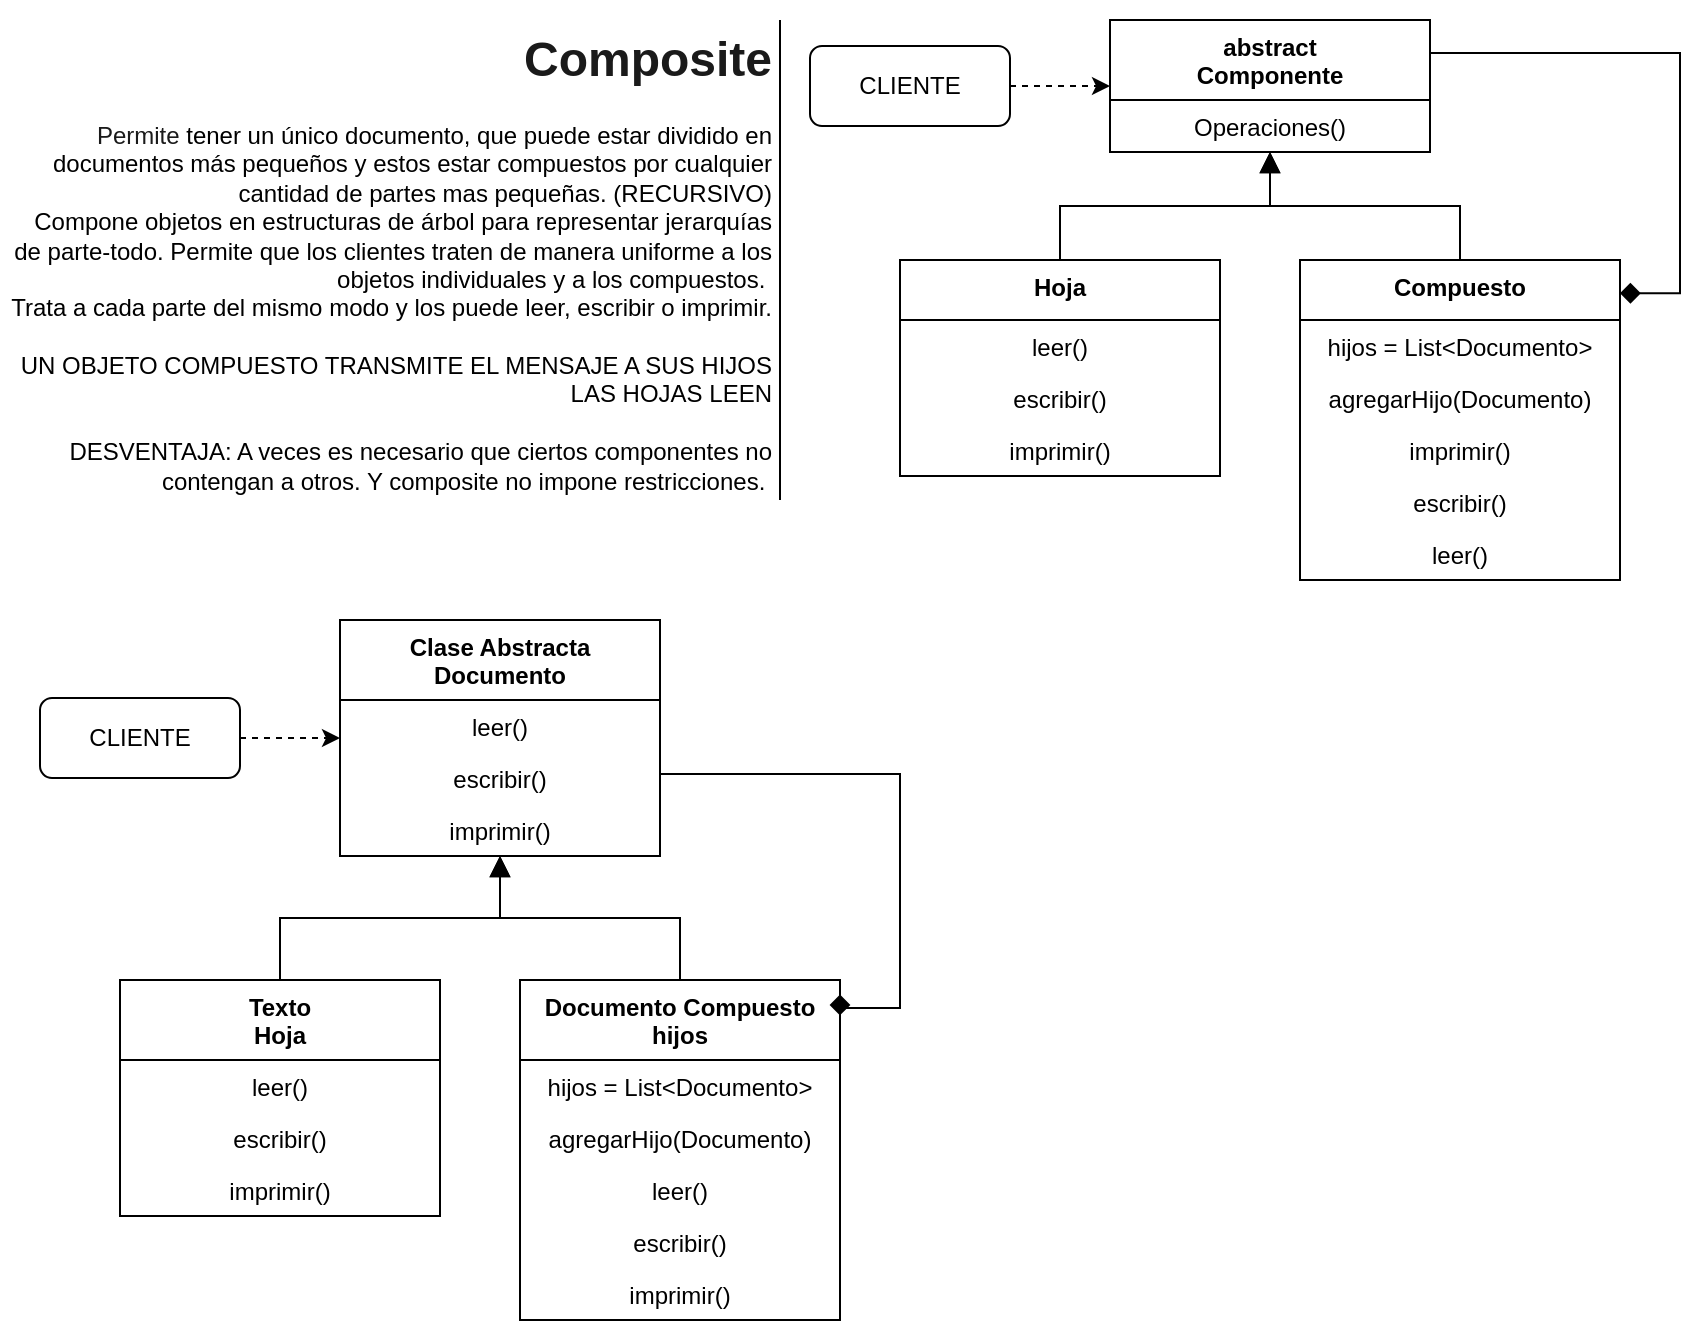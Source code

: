 <mxfile version="14.7.3" type="github" pages="2"><diagram id="Y9BkPkcYDif9DkWYkwm6" name="6 Composite"><mxGraphModel dx="868" dy="520" grid="1" gridSize="10" guides="1" tooltips="1" connect="1" arrows="1" fold="1" page="1" pageScale="1" pageWidth="850" pageHeight="1100" math="0" shadow="0"><root><mxCell id="5gZ_trMiSi1T-RBZhrQ6-0"/><mxCell id="5gZ_trMiSi1T-RBZhrQ6-1" parent="5gZ_trMiSi1T-RBZhrQ6-0"/><mxCell id="PnXHfj2zv8V9_ceOidOT-2" value="abstract&#10;Componente" style="swimlane;fontStyle=1;align=center;verticalAlign=top;childLayout=stackLayout;horizontal=1;startSize=40;horizontalStack=0;resizeParent=1;resizeParentMax=0;resizeLast=0;collapsible=1;marginBottom=0;" parent="5gZ_trMiSi1T-RBZhrQ6-1" vertex="1"><mxGeometry x="555" y="10" width="160" height="66" as="geometry"/></mxCell><mxCell id="PnXHfj2zv8V9_ceOidOT-3" value="Operaciones()" style="text;strokeColor=none;fillColor=none;align=center;verticalAlign=top;spacingLeft=4;spacingRight=4;overflow=hidden;rotatable=0;points=[[0,0.5],[1,0.5]];portConstraint=eastwest;" parent="PnXHfj2zv8V9_ceOidOT-2" vertex="1"><mxGeometry y="40" width="160" height="26" as="geometry"/></mxCell><mxCell id="PnXHfj2zv8V9_ceOidOT-4" value="&lt;h1 style=&quot;text-align: right&quot;&gt;&lt;font color=&quot;#1a1a1a&quot;&gt;Composite&lt;/font&gt;&lt;/h1&gt;&lt;div&gt;&lt;div style=&quot;text-align: right&quot;&gt;&lt;font color=&quot;#1a1a1a&quot;&gt;Permite&amp;nbsp;&lt;/font&gt;&lt;span&gt;tener un único documento, que puede estar dividido en documentos&amp;nbsp;más pequeños y estos estar compuestos por cualquier&lt;/span&gt;&lt;/div&gt;&lt;span&gt;&lt;div style=&quot;text-align: right&quot;&gt;&lt;span&gt;cantidad de partes mas pequeñas. (RECURSIVO)&lt;/span&gt;&lt;/div&gt;&lt;/span&gt;&lt;/div&gt;&lt;div style=&quot;text-align: right&quot;&gt;Compone objetos en estructuras de árbol para&amp;nbsp;representar jerarquías de parte-todo. Permite que los&amp;nbsp;clientes traten de manera uniforme a los objetos&amp;nbsp;individuales y a los compuestos.&amp;nbsp;&lt;span&gt;&lt;br&gt;&lt;/span&gt;&lt;/div&gt;&lt;div style=&quot;text-align: right&quot;&gt;Trata a cada parte del mismo modo y los puede leer, escribir o imprimir.&lt;/div&gt;&lt;div style=&quot;text-align: right&quot;&gt;&lt;br&gt;&lt;/div&gt;&lt;div style=&quot;text-align: right&quot;&gt;UN OBJETO COMPUESTO TRANSMITE EL MENSAJE A SUS HIJOS&lt;/div&gt;&lt;div style=&quot;text-align: right&quot;&gt;LAS HOJAS LEEN&lt;/div&gt;&lt;div style=&quot;text-align: right&quot;&gt;&lt;br&gt;&lt;/div&gt;&lt;div style=&quot;text-align: right&quot;&gt;DESVENTAJA: A veces es necesario que ciertos componentes no contengan a otros. Y composite no impone restricciones.&amp;nbsp;&lt;/div&gt;&lt;p&gt;&lt;/p&gt;" style="text;html=1;strokeColor=none;fillColor=none;spacing=5;spacingTop=-20;whiteSpace=wrap;overflow=hidden;rounded=0;align=center;" parent="5gZ_trMiSi1T-RBZhrQ6-1" vertex="1"><mxGeometry y="10" width="390" height="240" as="geometry"/></mxCell><mxCell id="PnXHfj2zv8V9_ceOidOT-5" value="CLIENTE" style="rounded=1;whiteSpace=wrap;html=1;align=center;" parent="5gZ_trMiSi1T-RBZhrQ6-1" vertex="1"><mxGeometry x="405" y="23" width="100" height="40" as="geometry"/></mxCell><mxCell id="PnXHfj2zv8V9_ceOidOT-7" value="" style="endArrow=classic;html=1;dashed=1;" parent="5gZ_trMiSi1T-RBZhrQ6-1" source="PnXHfj2zv8V9_ceOidOT-5" target="PnXHfj2zv8V9_ceOidOT-2" edge="1"><mxGeometry width="50" height="50" relative="1" as="geometry"><mxPoint x="475" y="159" as="sourcePoint"/><mxPoint x="525" y="109" as="targetPoint"/></mxGeometry></mxCell><mxCell id="PnXHfj2zv8V9_ceOidOT-8" value="Compuesto" style="swimlane;fontStyle=1;align=center;verticalAlign=top;childLayout=stackLayout;horizontal=1;startSize=30;horizontalStack=0;resizeParent=1;resizeParentMax=0;resizeLast=0;collapsible=1;marginBottom=0;" parent="5gZ_trMiSi1T-RBZhrQ6-1" vertex="1"><mxGeometry x="650" y="130" width="160" height="160" as="geometry"/></mxCell><mxCell id="o3puvs31rToTMKyF882l-28" value="hijos = List&lt;Documento&gt;" style="text;strokeColor=none;fillColor=none;align=center;verticalAlign=top;spacingLeft=4;spacingRight=4;overflow=hidden;rotatable=0;points=[[0,0.5],[1,0.5]];portConstraint=eastwest;" parent="PnXHfj2zv8V9_ceOidOT-8" vertex="1"><mxGeometry y="30" width="160" height="26" as="geometry"/></mxCell><mxCell id="o3puvs31rToTMKyF882l-29" value="agregarHijo(Documento)" style="text;strokeColor=none;fillColor=none;align=center;verticalAlign=top;spacingLeft=4;spacingRight=4;overflow=hidden;rotatable=0;points=[[0,0.5],[1,0.5]];portConstraint=eastwest;" parent="PnXHfj2zv8V9_ceOidOT-8" vertex="1"><mxGeometry y="56" width="160" height="26" as="geometry"/></mxCell><mxCell id="o3puvs31rToTMKyF882l-32" value="imprimir()" style="text;strokeColor=none;fillColor=none;align=center;verticalAlign=top;spacingLeft=4;spacingRight=4;overflow=hidden;rotatable=0;points=[[0,0.5],[1,0.5]];portConstraint=eastwest;" parent="PnXHfj2zv8V9_ceOidOT-8" vertex="1"><mxGeometry y="82" width="160" height="26" as="geometry"/></mxCell><mxCell id="o3puvs31rToTMKyF882l-31" value="escribir()" style="text;strokeColor=none;fillColor=none;align=center;verticalAlign=top;spacingLeft=4;spacingRight=4;overflow=hidden;rotatable=0;points=[[0,0.5],[1,0.5]];portConstraint=eastwest;" parent="PnXHfj2zv8V9_ceOidOT-8" vertex="1"><mxGeometry y="108" width="160" height="26" as="geometry"/></mxCell><mxCell id="o3puvs31rToTMKyF882l-30" value="leer()" style="text;strokeColor=none;fillColor=none;align=center;verticalAlign=top;spacingLeft=4;spacingRight=4;overflow=hidden;rotatable=0;points=[[0,0.5],[1,0.5]];portConstraint=eastwest;" parent="PnXHfj2zv8V9_ceOidOT-8" vertex="1"><mxGeometry y="134" width="160" height="26" as="geometry"/></mxCell><mxCell id="PnXHfj2zv8V9_ceOidOT-16" value="" style="endArrow=block;html=1;endFill=1;endSize=8;edgeStyle=orthogonalEdgeStyle;rounded=0;" parent="5gZ_trMiSi1T-RBZhrQ6-1" source="PnXHfj2zv8V9_ceOidOT-8" target="PnXHfj2zv8V9_ceOidOT-2" edge="1"><mxGeometry width="50" height="50" relative="1" as="geometry"><mxPoint x="395" y="159" as="sourcePoint"/><mxPoint x="445" y="109" as="targetPoint"/></mxGeometry></mxCell><mxCell id="PnXHfj2zv8V9_ceOidOT-19" value="" style="endArrow=none;html=1;endSize=8;entryX=1;entryY=0;entryDx=0;entryDy=0;exitX=1;exitY=1;exitDx=0;exitDy=0;" parent="5gZ_trMiSi1T-RBZhrQ6-1" source="PnXHfj2zv8V9_ceOidOT-4" target="PnXHfj2zv8V9_ceOidOT-4" edge="1"><mxGeometry width="50" height="50" relative="1" as="geometry"><mxPoint x="520" y="230" as="sourcePoint"/><mxPoint x="570" y="180" as="targetPoint"/></mxGeometry></mxCell><mxCell id="o3puvs31rToTMKyF882l-0" value="Hoja" style="swimlane;fontStyle=1;align=center;verticalAlign=top;childLayout=stackLayout;horizontal=1;startSize=30;horizontalStack=0;resizeParent=1;resizeParentMax=0;resizeLast=0;collapsible=1;marginBottom=0;" parent="5gZ_trMiSi1T-RBZhrQ6-1" vertex="1"><mxGeometry x="450" y="130" width="160" height="108" as="geometry"/></mxCell><mxCell id="o3puvs31rToTMKyF882l-25" value="leer()" style="text;strokeColor=none;fillColor=none;align=center;verticalAlign=top;spacingLeft=4;spacingRight=4;overflow=hidden;rotatable=0;points=[[0,0.5],[1,0.5]];portConstraint=eastwest;" parent="o3puvs31rToTMKyF882l-0" vertex="1"><mxGeometry y="30" width="160" height="26" as="geometry"/></mxCell><mxCell id="o3puvs31rToTMKyF882l-27" value="escribir()" style="text;strokeColor=none;fillColor=none;align=center;verticalAlign=top;spacingLeft=4;spacingRight=4;overflow=hidden;rotatable=0;points=[[0,0.5],[1,0.5]];portConstraint=eastwest;" parent="o3puvs31rToTMKyF882l-0" vertex="1"><mxGeometry y="56" width="160" height="26" as="geometry"/></mxCell><mxCell id="o3puvs31rToTMKyF882l-26" value="imprimir()" style="text;strokeColor=none;fillColor=none;align=center;verticalAlign=top;spacingLeft=4;spacingRight=4;overflow=hidden;rotatable=0;points=[[0,0.5],[1,0.5]];portConstraint=eastwest;" parent="o3puvs31rToTMKyF882l-0" vertex="1"><mxGeometry y="82" width="160" height="26" as="geometry"/></mxCell><mxCell id="PnXHfj2zv8V9_ceOidOT-18" value="" style="endArrow=diamond;html=1;endFill=1;endSize=8;exitX=1;exitY=0.25;exitDx=0;exitDy=0;edgeStyle=orthogonalEdgeStyle;rounded=0;entryX=1;entryY=0.104;entryDx=0;entryDy=0;entryPerimeter=0;" parent="5gZ_trMiSi1T-RBZhrQ6-1" source="PnXHfj2zv8V9_ceOidOT-2" target="PnXHfj2zv8V9_ceOidOT-8" edge="1"><mxGeometry width="50" height="50" relative="1" as="geometry"><mxPoint x="475" y="159" as="sourcePoint"/><mxPoint x="525" y="109" as="targetPoint"/><Array as="points"><mxPoint x="840" y="27"/><mxPoint x="840" y="147"/></Array></mxGeometry></mxCell><mxCell id="o3puvs31rToTMKyF882l-2" value="" style="endArrow=block;html=1;endFill=1;endSize=8;edgeStyle=orthogonalEdgeStyle;rounded=0;exitX=0.5;exitY=0;exitDx=0;exitDy=0;" parent="5gZ_trMiSi1T-RBZhrQ6-1" source="o3puvs31rToTMKyF882l-0" target="PnXHfj2zv8V9_ceOidOT-2" edge="1"><mxGeometry width="50" height="50" relative="1" as="geometry"><mxPoint x="395" y="159" as="sourcePoint"/><mxPoint x="445" y="109" as="targetPoint"/></mxGeometry></mxCell><mxCell id="o3puvs31rToTMKyF882l-3" value="Clase Abstracta &#10;Documento" style="swimlane;fontStyle=1;align=center;verticalAlign=top;childLayout=stackLayout;horizontal=1;startSize=40;horizontalStack=0;resizeParent=1;resizeParentMax=0;resizeLast=0;collapsible=1;marginBottom=0;" parent="5gZ_trMiSi1T-RBZhrQ6-1" vertex="1"><mxGeometry x="170" y="310" width="160" height="118" as="geometry"/></mxCell><mxCell id="o3puvs31rToTMKyF882l-18" value="leer()" style="text;strokeColor=none;fillColor=none;align=center;verticalAlign=top;spacingLeft=4;spacingRight=4;overflow=hidden;rotatable=0;points=[[0,0.5],[1,0.5]];portConstraint=eastwest;" parent="o3puvs31rToTMKyF882l-3" vertex="1"><mxGeometry y="40" width="160" height="26" as="geometry"/></mxCell><mxCell id="o3puvs31rToTMKyF882l-19" value="escribir()" style="text;strokeColor=none;fillColor=none;align=center;verticalAlign=top;spacingLeft=4;spacingRight=4;overflow=hidden;rotatable=0;points=[[0,0.5],[1,0.5]];portConstraint=eastwest;" parent="o3puvs31rToTMKyF882l-3" vertex="1"><mxGeometry y="66" width="160" height="26" as="geometry"/></mxCell><mxCell id="o3puvs31rToTMKyF882l-20" value="imprimir()" style="text;strokeColor=none;fillColor=none;align=center;verticalAlign=top;spacingLeft=4;spacingRight=4;overflow=hidden;rotatable=0;points=[[0,0.5],[1,0.5]];portConstraint=eastwest;" parent="o3puvs31rToTMKyF882l-3" vertex="1"><mxGeometry y="92" width="160" height="26" as="geometry"/></mxCell><mxCell id="o3puvs31rToTMKyF882l-5" value="CLIENTE" style="rounded=1;whiteSpace=wrap;html=1;align=center;" parent="5gZ_trMiSi1T-RBZhrQ6-1" vertex="1"><mxGeometry x="20" y="349" width="100" height="40" as="geometry"/></mxCell><mxCell id="o3puvs31rToTMKyF882l-6" value="" style="endArrow=classic;html=1;dashed=1;" parent="5gZ_trMiSi1T-RBZhrQ6-1" source="o3puvs31rToTMKyF882l-5" target="o3puvs31rToTMKyF882l-3" edge="1"><mxGeometry width="50" height="50" relative="1" as="geometry"><mxPoint x="85" y="519" as="sourcePoint"/><mxPoint x="135" y="469" as="targetPoint"/></mxGeometry></mxCell><mxCell id="o3puvs31rToTMKyF882l-7" value="Documento Compuesto&#10;hijos" style="swimlane;fontStyle=1;align=center;verticalAlign=top;childLayout=stackLayout;horizontal=1;startSize=40;horizontalStack=0;resizeParent=1;resizeParentMax=0;resizeLast=0;collapsible=1;marginBottom=0;" parent="5gZ_trMiSi1T-RBZhrQ6-1" vertex="1"><mxGeometry x="260" y="490" width="160" height="170" as="geometry"/></mxCell><mxCell id="o3puvs31rToTMKyF882l-11" value="hijos = List&lt;Documento&gt;" style="text;strokeColor=none;fillColor=none;align=center;verticalAlign=top;spacingLeft=4;spacingRight=4;overflow=hidden;rotatable=0;points=[[0,0.5],[1,0.5]];portConstraint=eastwest;" parent="o3puvs31rToTMKyF882l-7" vertex="1"><mxGeometry y="40" width="160" height="26" as="geometry"/></mxCell><mxCell id="o3puvs31rToTMKyF882l-21" value="agregarHijo(Documento)" style="text;strokeColor=none;fillColor=none;align=center;verticalAlign=top;spacingLeft=4;spacingRight=4;overflow=hidden;rotatable=0;points=[[0,0.5],[1,0.5]];portConstraint=eastwest;" parent="o3puvs31rToTMKyF882l-7" vertex="1"><mxGeometry y="66" width="160" height="26" as="geometry"/></mxCell><mxCell id="o3puvs31rToTMKyF882l-8" value="leer()" style="text;strokeColor=none;fillColor=none;align=center;verticalAlign=top;spacingLeft=4;spacingRight=4;overflow=hidden;rotatable=0;points=[[0,0.5],[1,0.5]];portConstraint=eastwest;" parent="o3puvs31rToTMKyF882l-7" vertex="1"><mxGeometry y="92" width="160" height="26" as="geometry"/></mxCell><mxCell id="o3puvs31rToTMKyF882l-9" value="escribir()" style="text;strokeColor=none;fillColor=none;align=center;verticalAlign=top;spacingLeft=4;spacingRight=4;overflow=hidden;rotatable=0;points=[[0,0.5],[1,0.5]];portConstraint=eastwest;" parent="o3puvs31rToTMKyF882l-7" vertex="1"><mxGeometry y="118" width="160" height="26" as="geometry"/></mxCell><mxCell id="o3puvs31rToTMKyF882l-10" value="imprimir()" style="text;strokeColor=none;fillColor=none;align=center;verticalAlign=top;spacingLeft=4;spacingRight=4;overflow=hidden;rotatable=0;points=[[0,0.5],[1,0.5]];portConstraint=eastwest;" parent="o3puvs31rToTMKyF882l-7" vertex="1"><mxGeometry y="144" width="160" height="26" as="geometry"/></mxCell><mxCell id="o3puvs31rToTMKyF882l-12" value="" style="endArrow=block;html=1;endFill=1;endSize=8;edgeStyle=orthogonalEdgeStyle;rounded=0;" parent="5gZ_trMiSi1T-RBZhrQ6-1" source="o3puvs31rToTMKyF882l-7" target="o3puvs31rToTMKyF882l-3" edge="1"><mxGeometry width="50" height="50" relative="1" as="geometry"><mxPoint x="5" y="519" as="sourcePoint"/><mxPoint x="55" y="469" as="targetPoint"/></mxGeometry></mxCell><mxCell id="o3puvs31rToTMKyF882l-14" value="Texto&#10;Hoja" style="swimlane;fontStyle=1;align=center;verticalAlign=top;childLayout=stackLayout;horizontal=1;startSize=40;horizontalStack=0;resizeParent=1;resizeParentMax=0;resizeLast=0;collapsible=1;marginBottom=0;" parent="5gZ_trMiSi1T-RBZhrQ6-1" vertex="1"><mxGeometry x="60" y="490" width="160" height="118" as="geometry"/></mxCell><mxCell id="o3puvs31rToTMKyF882l-22" value="leer()" style="text;strokeColor=none;fillColor=none;align=center;verticalAlign=top;spacingLeft=4;spacingRight=4;overflow=hidden;rotatable=0;points=[[0,0.5],[1,0.5]];portConstraint=eastwest;" parent="o3puvs31rToTMKyF882l-14" vertex="1"><mxGeometry y="40" width="160" height="26" as="geometry"/></mxCell><mxCell id="o3puvs31rToTMKyF882l-24" value="escribir()" style="text;strokeColor=none;fillColor=none;align=center;verticalAlign=top;spacingLeft=4;spacingRight=4;overflow=hidden;rotatable=0;points=[[0,0.5],[1,0.5]];portConstraint=eastwest;" parent="o3puvs31rToTMKyF882l-14" vertex="1"><mxGeometry y="66" width="160" height="26" as="geometry"/></mxCell><mxCell id="o3puvs31rToTMKyF882l-23" value="imprimir()" style="text;strokeColor=none;fillColor=none;align=center;verticalAlign=top;spacingLeft=4;spacingRight=4;overflow=hidden;rotatable=0;points=[[0,0.5],[1,0.5]];portConstraint=eastwest;" parent="o3puvs31rToTMKyF882l-14" vertex="1"><mxGeometry y="92" width="160" height="26" as="geometry"/></mxCell><mxCell id="o3puvs31rToTMKyF882l-16" value="" style="endArrow=diamond;html=1;endFill=1;endSize=8;exitX=1;exitY=0.25;exitDx=0;exitDy=0;edgeStyle=orthogonalEdgeStyle;rounded=0;entryX=1;entryY=0.104;entryDx=0;entryDy=0;entryPerimeter=0;" parent="5gZ_trMiSi1T-RBZhrQ6-1" source="o3puvs31rToTMKyF882l-3" target="o3puvs31rToTMKyF882l-7" edge="1"><mxGeometry width="50" height="50" relative="1" as="geometry"><mxPoint x="85" y="519" as="sourcePoint"/><mxPoint x="135" y="469" as="targetPoint"/><Array as="points"><mxPoint x="450" y="387"/><mxPoint x="450" y="504"/></Array></mxGeometry></mxCell><mxCell id="o3puvs31rToTMKyF882l-17" value="" style="endArrow=block;html=1;endFill=1;endSize=8;edgeStyle=orthogonalEdgeStyle;rounded=0;exitX=0.5;exitY=0;exitDx=0;exitDy=0;" parent="5gZ_trMiSi1T-RBZhrQ6-1" source="o3puvs31rToTMKyF882l-14" target="o3puvs31rToTMKyF882l-3" edge="1"><mxGeometry width="50" height="50" relative="1" as="geometry"><mxPoint x="5" y="519" as="sourcePoint"/><mxPoint x="55" y="469" as="targetPoint"/></mxGeometry></mxCell></root></mxGraphModel></diagram><diagram id="APbTLmvHui8A75N8cNlP" name="6 Template Method"><mxGraphModel dx="868" dy="520" grid="1" gridSize="10" guides="1" tooltips="1" connect="1" arrows="1" fold="1" page="1" pageScale="1" pageWidth="850" pageHeight="1100" math="0" shadow="0"><root><mxCell id="RaD5Mg1ZpP_LwJ2OzvWb-0"/><mxCell id="RaD5Mg1ZpP_LwJ2OzvWb-1" parent="RaD5Mg1ZpP_LwJ2OzvWb-0"/><mxCell id="RaD5Mg1ZpP_LwJ2OzvWb-2" value="CaseAbstracta" style="swimlane;fontStyle=1;align=center;verticalAlign=top;childLayout=stackLayout;horizontal=1;startSize=30;horizontalStack=0;resizeParent=1;resizeParentMax=0;resizeLast=0;collapsible=1;marginBottom=0;" vertex="1" parent="RaD5Mg1ZpP_LwJ2OzvWb-1"><mxGeometry x="430" y="14" width="160" height="100" as="geometry"/></mxCell><mxCell id="RaD5Mg1ZpP_LwJ2OzvWb-3" value="Algoritmo()" style="text;strokeColor=none;fillColor=none;align=center;verticalAlign=top;spacingLeft=4;spacingRight=4;overflow=hidden;rotatable=0;points=[[0,0.5],[1,0.5]];portConstraint=eastwest;" vertex="1" parent="RaD5Mg1ZpP_LwJ2OzvWb-2"><mxGeometry y="30" width="160" height="26" as="geometry"/></mxCell><mxCell id="RaD5Mg1ZpP_LwJ2OzvWb-4" value="Metodos abstractos que &#10;componen el algoritmo" style="text;strokeColor=none;fillColor=none;align=center;verticalAlign=top;spacingLeft=4;spacingRight=4;overflow=hidden;rotatable=0;points=[[0,0.5],[1,0.5]];portConstraint=eastwest;" vertex="1" parent="RaD5Mg1ZpP_LwJ2OzvWb-2"><mxGeometry y="56" width="160" height="44" as="geometry"/></mxCell><mxCell id="RaD5Mg1ZpP_LwJ2OzvWb-5" value="&lt;h1&gt;&lt;font color=&quot;#1a1a1a&quot;&gt;Template Method&lt;/font&gt;&lt;/h1&gt;&lt;div&gt;&lt;span&gt;&lt;font color=&quot;#1a1a1a&quot;&gt;Un metodo &quot;esqueleto&quot; o &quot;plantilla&quot; es heredado por sus clases hijas. Esto p&lt;/font&gt;&lt;/span&gt;&lt;span&gt;&lt;font color=&quot;#1a1a1a&quot;&gt;ermite tener un unico metodo que se modifique en todas las subclases.&lt;/font&gt;&lt;/span&gt;&lt;/div&gt;&lt;div&gt;&lt;span style=&quot;color: rgb(26 , 26 , 26)&quot;&gt;&lt;br&gt;&lt;/span&gt;&lt;/div&gt;&lt;div&gt;&lt;span style=&quot;color: rgb(26 , 26 , 26)&quot;&gt;Pueden tener los mismos comportamientos aunque cada uno lo haga diferente.&lt;/span&gt;&lt;/div&gt;&lt;div&gt;&lt;span style=&quot;color: rgb(26 , 26 , 26)&quot;&gt;La idea es que IMPONGA comportamiento.&lt;/span&gt;&lt;/div&gt;&lt;div&gt;&lt;font color=&quot;#1a1a1a&quot;&gt;Permite cambiar el orden de ejecucion o usar estructuras de control (if while) para invocar metodos.&lt;/font&gt;&lt;/div&gt;&lt;div&gt;&lt;font color=&quot;#1a1a1a&quot;&gt;&lt;br&gt;&lt;/font&gt;&lt;/div&gt;&lt;div&gt;&lt;font color=&quot;#1a1a1a&quot;&gt;Factory Method es un caso particular de Template&lt;/font&gt;&lt;/div&gt;&lt;p&gt;&lt;/p&gt;" style="text;html=1;strokeColor=none;fillColor=none;spacing=5;spacingTop=-20;whiteSpace=wrap;overflow=hidden;rounded=0;align=right;" vertex="1" parent="RaD5Mg1ZpP_LwJ2OzvWb-1"><mxGeometry y="10" width="295" height="230" as="geometry"/></mxCell><mxCell id="RaD5Mg1ZpP_LwJ2OzvWb-6" value="ClaseConcreta B" style="swimlane;fontStyle=1;align=center;verticalAlign=top;childLayout=stackLayout;horizontal=1;startSize=30;horizontalStack=0;resizeParent=1;resizeParentMax=0;resizeLast=0;collapsible=1;marginBottom=0;" vertex="1" parent="RaD5Mg1ZpP_LwJ2OzvWb-1"><mxGeometry x="530" y="184" width="160" height="56" as="geometry"/></mxCell><mxCell id="RaD5Mg1ZpP_LwJ2OzvWb-7" value="Metodo()" style="text;strokeColor=none;fillColor=none;align=center;verticalAlign=top;spacingLeft=4;spacingRight=4;overflow=hidden;rotatable=0;points=[[0,0.5],[1,0.5]];portConstraint=eastwest;" vertex="1" parent="RaD5Mg1ZpP_LwJ2OzvWb-6"><mxGeometry y="30" width="160" height="26" as="geometry"/></mxCell><mxCell id="RaD5Mg1ZpP_LwJ2OzvWb-8" value="" style="endArrow=block;html=1;endFill=1;endSize=8;edgeStyle=orthogonalEdgeStyle;rounded=0;" edge="1" parent="RaD5Mg1ZpP_LwJ2OzvWb-1" source="RaD5Mg1ZpP_LwJ2OzvWb-6" target="RaD5Mg1ZpP_LwJ2OzvWb-2"><mxGeometry width="50" height="50" relative="1" as="geometry"><mxPoint x="275" y="163" as="sourcePoint"/><mxPoint x="325" y="113" as="targetPoint"/></mxGeometry></mxCell><mxCell id="RaD5Mg1ZpP_LwJ2OzvWb-9" value="" style="endArrow=none;html=1;endSize=8;entryX=1;entryY=0;entryDx=0;entryDy=0;exitX=1;exitY=1;exitDx=0;exitDy=0;" edge="1" parent="RaD5Mg1ZpP_LwJ2OzvWb-1" source="RaD5Mg1ZpP_LwJ2OzvWb-5" target="RaD5Mg1ZpP_LwJ2OzvWb-5"><mxGeometry width="50" height="50" relative="1" as="geometry"><mxPoint x="390" y="230" as="sourcePoint"/><mxPoint x="440" y="180" as="targetPoint"/></mxGeometry></mxCell><mxCell id="RaD5Mg1ZpP_LwJ2OzvWb-10" value="ClaseConcreta A" style="swimlane;fontStyle=1;align=center;verticalAlign=top;childLayout=stackLayout;horizontal=1;startSize=30;horizontalStack=0;resizeParent=1;resizeParentMax=0;resizeLast=0;collapsible=1;marginBottom=0;" vertex="1" parent="RaD5Mg1ZpP_LwJ2OzvWb-1"><mxGeometry x="330" y="184" width="160" height="56" as="geometry"/></mxCell><mxCell id="RaD5Mg1ZpP_LwJ2OzvWb-11" value="Metodo()" style="text;strokeColor=none;fillColor=none;align=center;verticalAlign=top;spacingLeft=4;spacingRight=4;overflow=hidden;rotatable=0;points=[[0,0.5],[1,0.5]];portConstraint=eastwest;" vertex="1" parent="RaD5Mg1ZpP_LwJ2OzvWb-10"><mxGeometry y="30" width="160" height="26" as="geometry"/></mxCell><mxCell id="RaD5Mg1ZpP_LwJ2OzvWb-12" value="" style="endArrow=block;html=1;endFill=1;endSize=8;edgeStyle=orthogonalEdgeStyle;rounded=0;exitX=0.5;exitY=0;exitDx=0;exitDy=0;" edge="1" parent="RaD5Mg1ZpP_LwJ2OzvWb-1" source="RaD5Mg1ZpP_LwJ2OzvWb-10" target="RaD5Mg1ZpP_LwJ2OzvWb-2"><mxGeometry width="50" height="50" relative="1" as="geometry"><mxPoint x="275" y="163" as="sourcePoint"/><mxPoint x="325" y="113" as="targetPoint"/></mxGeometry></mxCell><mxCell id="RaD5Mg1ZpP_LwJ2OzvWb-13" value="Evento" style="swimlane;fontStyle=1;align=center;verticalAlign=top;childLayout=stackLayout;horizontal=1;startSize=30;horizontalStack=0;resizeParent=1;resizeParentMax=0;resizeLast=0;collapsible=1;marginBottom=0;" vertex="1" parent="RaD5Mg1ZpP_LwJ2OzvWb-1"><mxGeometry x="225" y="270" width="160" height="56" as="geometry"/></mxCell><mxCell id="RaD5Mg1ZpP_LwJ2OzvWb-14" value="HacerFiesta()" style="text;strokeColor=none;fillColor=none;align=center;verticalAlign=top;spacingLeft=4;spacingRight=4;overflow=hidden;rotatable=0;points=[[0,0.5],[1,0.5]];portConstraint=eastwest;" vertex="1" parent="RaD5Mg1ZpP_LwJ2OzvWb-13"><mxGeometry y="30" width="160" height="26" as="geometry"/></mxCell><mxCell id="RaD5Mg1ZpP_LwJ2OzvWb-15" value="Casamiento" style="swimlane;fontStyle=1;align=center;verticalAlign=top;childLayout=stackLayout;horizontal=1;startSize=30;horizontalStack=0;resizeParent=1;resizeParentMax=0;resizeLast=0;collapsible=1;marginBottom=0;" vertex="1" parent="RaD5Mg1ZpP_LwJ2OzvWb-1"><mxGeometry x="320" y="390" width="160" height="108" as="geometry"/></mxCell><mxCell id="RaD5Mg1ZpP_LwJ2OzvWb-16" value="HacerFiesta()" style="text;strokeColor=none;fillColor=none;align=center;verticalAlign=top;spacingLeft=4;spacingRight=4;overflow=hidden;rotatable=0;points=[[0,0.5],[1,0.5]];portConstraint=eastwest;" vertex="1" parent="RaD5Mg1ZpP_LwJ2OzvWb-15"><mxGeometry y="30" width="160" height="26" as="geometry"/></mxCell><mxCell id="RaD5Mg1ZpP_LwJ2OzvWb-17" value="Implementar abstractos()" style="text;strokeColor=none;fillColor=none;align=center;verticalAlign=top;spacingLeft=4;spacingRight=4;overflow=hidden;rotatable=0;points=[[0,0.5],[1,0.5]];portConstraint=eastwest;" vertex="1" parent="RaD5Mg1ZpP_LwJ2OzvWb-15"><mxGeometry y="56" width="160" height="26" as="geometry"/></mxCell><mxCell id="RaD5Mg1ZpP_LwJ2OzvWb-18" value="Metodos propios()" style="text;strokeColor=none;fillColor=none;align=center;verticalAlign=top;spacingLeft=4;spacingRight=4;overflow=hidden;rotatable=0;points=[[0,0.5],[1,0.5]];portConstraint=eastwest;" vertex="1" parent="RaD5Mg1ZpP_LwJ2OzvWb-15"><mxGeometry y="82" width="160" height="26" as="geometry"/></mxCell><mxCell id="RaD5Mg1ZpP_LwJ2OzvWb-19" value="" style="endArrow=block;html=1;endFill=1;endSize=8;edgeStyle=orthogonalEdgeStyle;rounded=0;" edge="1" parent="RaD5Mg1ZpP_LwJ2OzvWb-1" source="RaD5Mg1ZpP_LwJ2OzvWb-15" target="RaD5Mg1ZpP_LwJ2OzvWb-13"><mxGeometry width="50" height="50" relative="1" as="geometry"><mxPoint x="65" y="419" as="sourcePoint"/><mxPoint x="115" y="369" as="targetPoint"/></mxGeometry></mxCell><mxCell id="RaD5Mg1ZpP_LwJ2OzvWb-20" value="Cumple de 15" style="swimlane;fontStyle=1;align=center;verticalAlign=top;childLayout=stackLayout;horizontal=1;startSize=30;horizontalStack=0;resizeParent=1;resizeParentMax=0;resizeLast=0;collapsible=1;marginBottom=0;" vertex="1" parent="RaD5Mg1ZpP_LwJ2OzvWb-1"><mxGeometry x="120" y="390" width="160" height="108" as="geometry"/></mxCell><mxCell id="RaD5Mg1ZpP_LwJ2OzvWb-21" value="HacerFiesta()" style="text;strokeColor=none;fillColor=none;align=center;verticalAlign=top;spacingLeft=4;spacingRight=4;overflow=hidden;rotatable=0;points=[[0,0.5],[1,0.5]];portConstraint=eastwest;" vertex="1" parent="RaD5Mg1ZpP_LwJ2OzvWb-20"><mxGeometry y="30" width="160" height="26" as="geometry"/></mxCell><mxCell id="RaD5Mg1ZpP_LwJ2OzvWb-22" value="Implementar abstractos()" style="text;strokeColor=none;fillColor=none;align=center;verticalAlign=top;spacingLeft=4;spacingRight=4;overflow=hidden;rotatable=0;points=[[0,0.5],[1,0.5]];portConstraint=eastwest;" vertex="1" parent="RaD5Mg1ZpP_LwJ2OzvWb-20"><mxGeometry y="56" width="160" height="26" as="geometry"/></mxCell><mxCell id="RaD5Mg1ZpP_LwJ2OzvWb-23" value="Metodos propios()" style="text;strokeColor=none;fillColor=none;align=center;verticalAlign=top;spacingLeft=4;spacingRight=4;overflow=hidden;rotatable=0;points=[[0,0.5],[1,0.5]];portConstraint=eastwest;" vertex="1" parent="RaD5Mg1ZpP_LwJ2OzvWb-20"><mxGeometry y="82" width="160" height="26" as="geometry"/></mxCell><mxCell id="RaD5Mg1ZpP_LwJ2OzvWb-24" value="" style="endArrow=block;html=1;endFill=1;endSize=8;edgeStyle=orthogonalEdgeStyle;rounded=0;exitX=0.5;exitY=0;exitDx=0;exitDy=0;" edge="1" parent="RaD5Mg1ZpP_LwJ2OzvWb-1" source="RaD5Mg1ZpP_LwJ2OzvWb-20" target="RaD5Mg1ZpP_LwJ2OzvWb-13"><mxGeometry width="50" height="50" relative="1" as="geometry"><mxPoint x="65" y="419" as="sourcePoint"/><mxPoint x="115" y="369" as="targetPoint"/></mxGeometry></mxCell><mxCell id="RaD5Mg1ZpP_LwJ2OzvWb-25" value="CLIENTE&lt;br&gt;evento = new CumpleDe15&lt;br&gt;evento.hacerFiesta();" style="rounded=1;whiteSpace=wrap;html=1;align=center;" vertex="1" parent="RaD5Mg1ZpP_LwJ2OzvWb-1"><mxGeometry x="20" y="280" width="170" height="68" as="geometry"/></mxCell><mxCell id="RaD5Mg1ZpP_LwJ2OzvWb-26" value="" style="endArrow=classic;html=1;dashed=1;entryX=0;entryY=0.5;entryDx=0;entryDy=0;" edge="1" parent="RaD5Mg1ZpP_LwJ2OzvWb-1" source="RaD5Mg1ZpP_LwJ2OzvWb-25" target="RaD5Mg1ZpP_LwJ2OzvWb-14"><mxGeometry width="50" height="50" relative="1" as="geometry"><mxPoint x="550" y="166" as="sourcePoint"/><mxPoint x="350" y="280" as="targetPoint"/></mxGeometry></mxCell></root></mxGraphModel></diagram></mxfile>